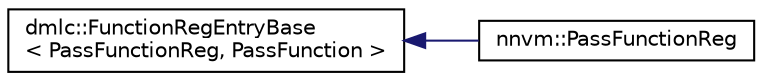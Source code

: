 digraph "Graphical Class Hierarchy"
{
 // LATEX_PDF_SIZE
  edge [fontname="Helvetica",fontsize="10",labelfontname="Helvetica",labelfontsize="10"];
  node [fontname="Helvetica",fontsize="10",shape=record];
  rankdir="LR";
  Node0 [label="dmlc::FunctionRegEntryBase\l\< PassFunctionReg, PassFunction \>",height=0.2,width=0.4,color="black", fillcolor="white", style="filled",URL="$classdmlc_1_1FunctionRegEntryBase.html",tooltip=" "];
  Node0 -> Node1 [dir="back",color="midnightblue",fontsize="10",style="solid",fontname="Helvetica"];
  Node1 [label="nnvm::PassFunctionReg",height=0.2,width=0.4,color="black", fillcolor="white", style="filled",URL="$structnnvm_1_1PassFunctionReg.html",tooltip="Registry entry for pass functions."];
}
